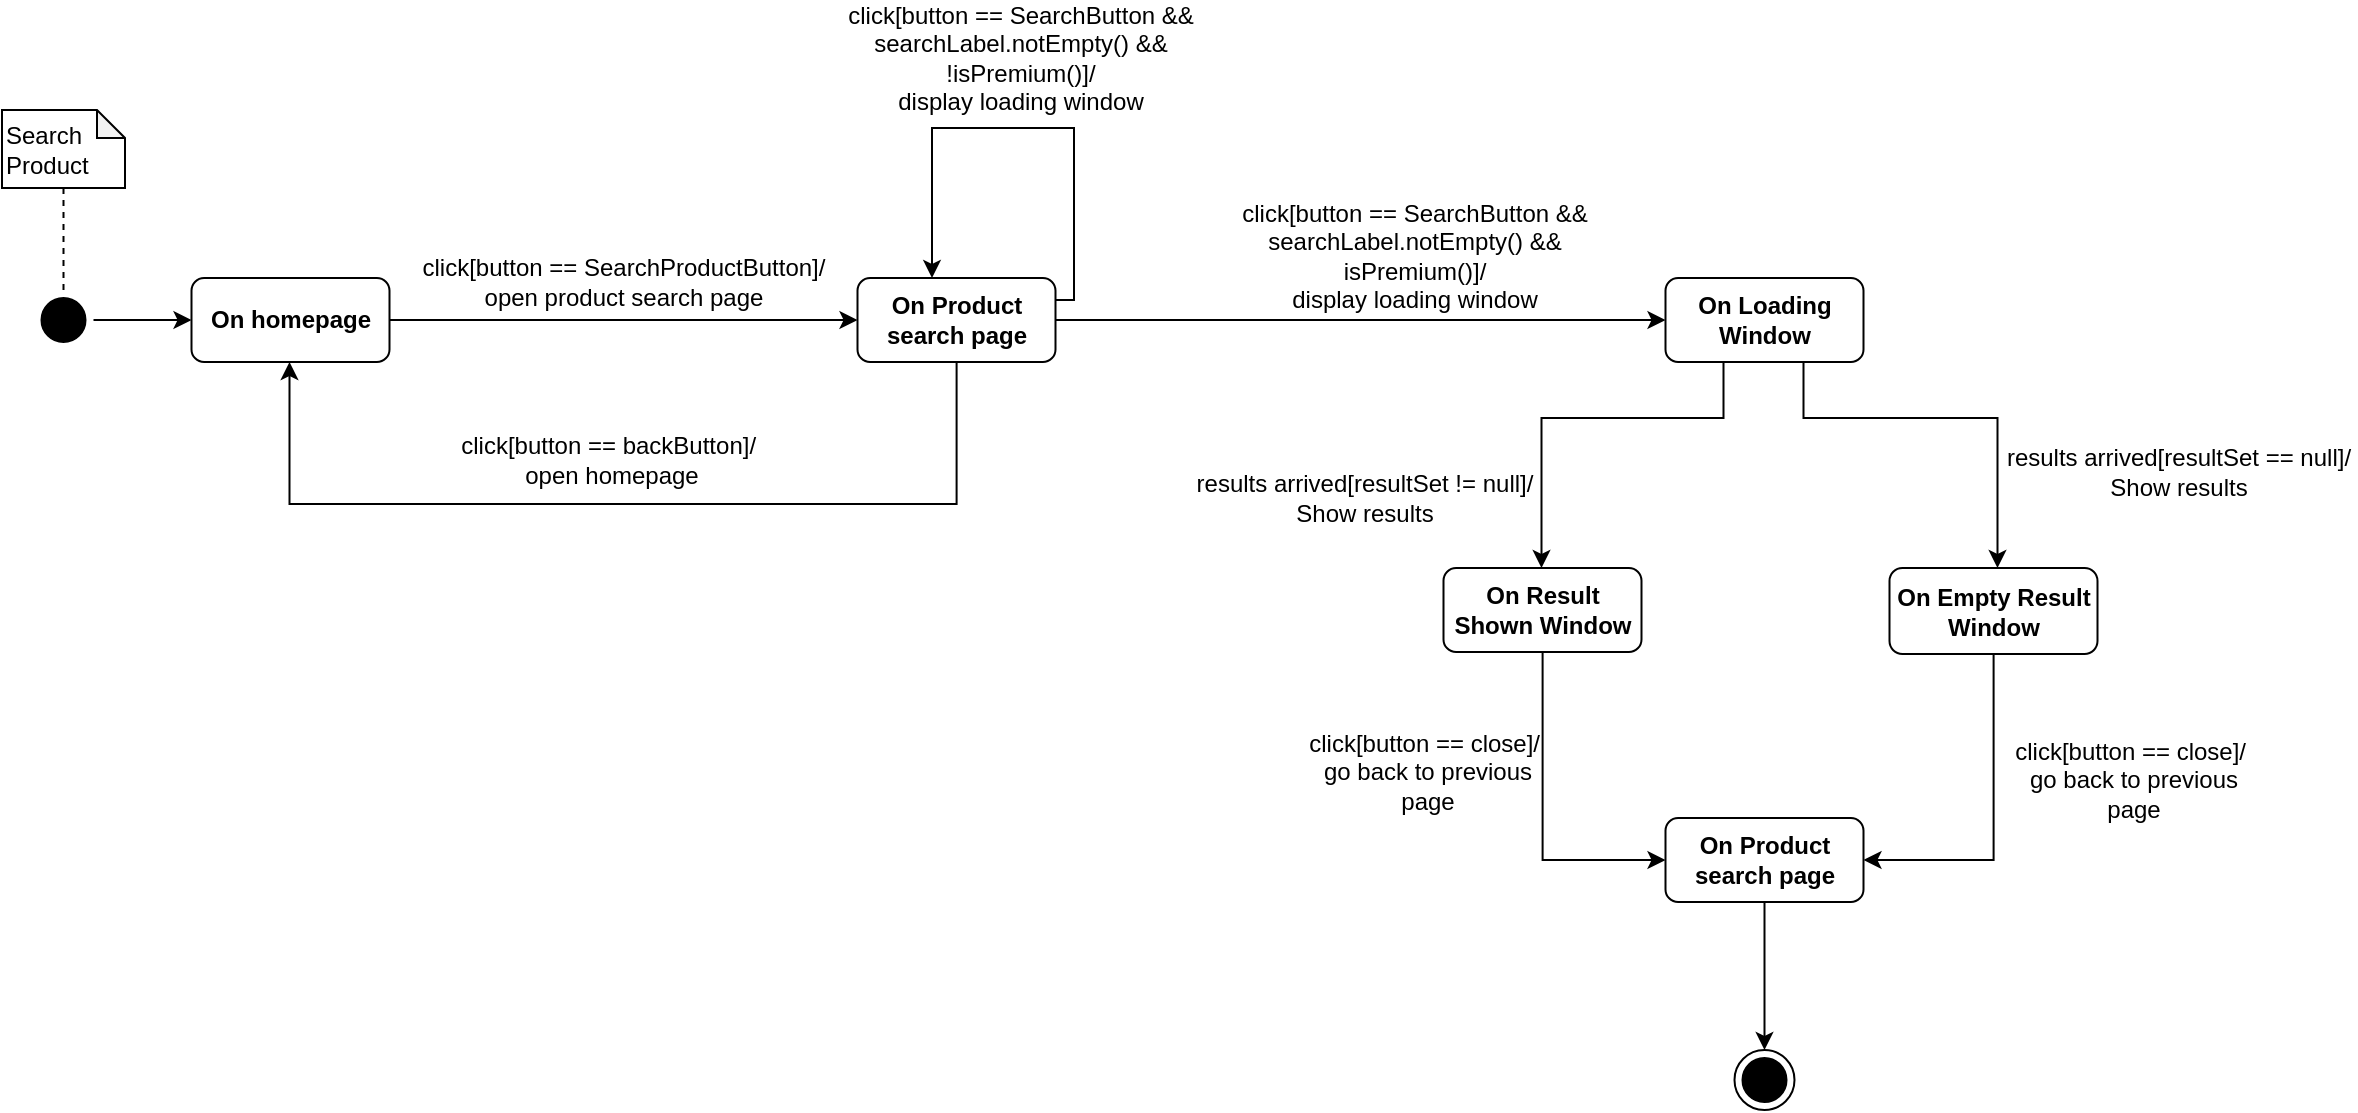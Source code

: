 <mxfile version="20.8.20" type="device"><diagram name="Pagina-1" id="lBtcGBazkxbm63fVZbkj"><mxGraphModel dx="1434" dy="707" grid="0" gridSize="10" guides="1" tooltips="1" connect="1" arrows="1" fold="1" page="1" pageScale="1" pageWidth="827" pageHeight="1169" math="0" shadow="0"><root><mxCell id="0"/><mxCell id="1" parent="0"/><mxCell id="c6idlu7pWYufMHIpuCzI-6" style="edgeStyle=orthogonalEdgeStyle;rounded=0;orthogonalLoop=1;jettySize=auto;html=1;strokeColor=#000000;endArrow=classic;endFill=1;" parent="1" source="c6idlu7pWYufMHIpuCzI-1" target="c6idlu7pWYufMHIpuCzI-5" edge="1"><mxGeometry relative="1" as="geometry"/></mxCell><mxCell id="c6idlu7pWYufMHIpuCzI-1" value="" style="ellipse;html=1;shape=startState;fillColor=#000000;strokeColor=#000000;" parent="1" vertex="1"><mxGeometry x="122.75" y="265" width="30" height="30" as="geometry"/></mxCell><mxCell id="c6idlu7pWYufMHIpuCzI-4" style="edgeStyle=orthogonalEdgeStyle;rounded=0;orthogonalLoop=1;jettySize=auto;html=1;strokeColor=#000000;endArrow=none;endFill=0;dashed=1;" parent="1" source="c6idlu7pWYufMHIpuCzI-3" target="c6idlu7pWYufMHIpuCzI-1" edge="1"><mxGeometry relative="1" as="geometry"/></mxCell><mxCell id="c6idlu7pWYufMHIpuCzI-3" value="Search&lt;br&gt;Product" style="shape=note;whiteSpace=wrap;html=1;backgroundOutline=1;darkOpacity=0.05;strokeColor=#000000;size=14;align=left;" parent="1" vertex="1"><mxGeometry x="107" y="175" width="61.5" height="39" as="geometry"/></mxCell><mxCell id="c6idlu7pWYufMHIpuCzI-8" style="edgeStyle=orthogonalEdgeStyle;rounded=0;orthogonalLoop=1;jettySize=auto;html=1;strokeColor=#000000;endArrow=classic;endFill=1;" parent="1" source="c6idlu7pWYufMHIpuCzI-5" target="c6idlu7pWYufMHIpuCzI-7" edge="1"><mxGeometry relative="1" as="geometry"/></mxCell><mxCell id="c6idlu7pWYufMHIpuCzI-5" value="&lt;b&gt;On homepage&lt;/b&gt;" style="rounded=1;whiteSpace=wrap;html=1;strokeColor=#000000;" parent="1" vertex="1"><mxGeometry x="201.75" y="259" width="99" height="42" as="geometry"/></mxCell><mxCell id="c6idlu7pWYufMHIpuCzI-11" style="edgeStyle=orthogonalEdgeStyle;rounded=0;orthogonalLoop=1;jettySize=auto;html=1;strokeColor=#000000;endArrow=classic;endFill=1;" parent="1" source="c6idlu7pWYufMHIpuCzI-7" target="c6idlu7pWYufMHIpuCzI-10" edge="1"><mxGeometry relative="1" as="geometry"/></mxCell><mxCell id="c6idlu7pWYufMHIpuCzI-26" style="edgeStyle=orthogonalEdgeStyle;rounded=0;orthogonalLoop=1;jettySize=auto;html=1;strokeColor=#000000;endArrow=classic;endFill=1;" parent="1" source="c6idlu7pWYufMHIpuCzI-7" target="c6idlu7pWYufMHIpuCzI-5" edge="1"><mxGeometry relative="1" as="geometry"><Array as="points"><mxPoint x="584.75" y="372"/><mxPoint x="250.75" y="372"/></Array></mxGeometry></mxCell><mxCell id="c6idlu7pWYufMHIpuCzI-29" style="edgeStyle=orthogonalEdgeStyle;rounded=0;orthogonalLoop=1;jettySize=auto;html=1;strokeColor=#000000;endArrow=classic;endFill=1;" parent="1" source="c6idlu7pWYufMHIpuCzI-7" target="c6idlu7pWYufMHIpuCzI-7" edge="1"><mxGeometry relative="1" as="geometry"><mxPoint x="549.444" y="101.111" as="targetPoint"/><Array as="points"><mxPoint x="643" y="270"/><mxPoint x="643" y="184"/><mxPoint x="572" y="184"/></Array></mxGeometry></mxCell><mxCell id="c6idlu7pWYufMHIpuCzI-7" value="&lt;b&gt;On Product search page&lt;/b&gt;" style="rounded=1;whiteSpace=wrap;html=1;strokeColor=#000000;" parent="1" vertex="1"><mxGeometry x="534.75" y="259" width="99" height="42" as="geometry"/></mxCell><mxCell id="c6idlu7pWYufMHIpuCzI-9" value="click[button == SearchProductButton]/&lt;br&gt;open product search page" style="text;html=1;strokeColor=none;fillColor=none;align=center;verticalAlign=middle;whiteSpace=wrap;rounded=0;" parent="1" vertex="1"><mxGeometry x="311.75" y="246" width="212" height="30" as="geometry"/></mxCell><mxCell id="c6idlu7pWYufMHIpuCzI-14" style="edgeStyle=orthogonalEdgeStyle;rounded=0;orthogonalLoop=1;jettySize=auto;html=1;strokeColor=#000000;endArrow=classic;endFill=1;" parent="1" source="c6idlu7pWYufMHIpuCzI-10" target="c6idlu7pWYufMHIpuCzI-13" edge="1"><mxGeometry relative="1" as="geometry"><Array as="points"><mxPoint x="967.75" y="329"/><mxPoint x="876.75" y="329"/></Array></mxGeometry></mxCell><mxCell id="c6idlu7pWYufMHIpuCzI-17" style="edgeStyle=orthogonalEdgeStyle;rounded=0;orthogonalLoop=1;jettySize=auto;html=1;strokeColor=#000000;endArrow=classic;endFill=1;" parent="1" source="c6idlu7pWYufMHIpuCzI-10" target="c6idlu7pWYufMHIpuCzI-16" edge="1"><mxGeometry relative="1" as="geometry"><Array as="points"><mxPoint x="1007.75" y="329"/><mxPoint x="1104.75" y="329"/></Array></mxGeometry></mxCell><mxCell id="c6idlu7pWYufMHIpuCzI-10" value="&lt;b&gt;On Loading Window&lt;/b&gt;" style="rounded=1;whiteSpace=wrap;html=1;strokeColor=#000000;" parent="1" vertex="1"><mxGeometry x="938.75" y="259" width="99" height="42" as="geometry"/></mxCell><mxCell id="c6idlu7pWYufMHIpuCzI-12" value="click[button == SearchButton &amp;amp;&amp;amp; searchLabel.notEmpty() &amp;amp;&amp;amp;&lt;br&gt;!isPremium()]/&lt;br&gt;display loading window" style="text;html=1;strokeColor=none;fillColor=none;align=center;verticalAlign=middle;whiteSpace=wrap;rounded=0;" parent="1" vertex="1"><mxGeometry x="523.75" y="134" width="185" height="30" as="geometry"/></mxCell><mxCell id="c6idlu7pWYufMHIpuCzI-20" style="edgeStyle=orthogonalEdgeStyle;rounded=0;orthogonalLoop=1;jettySize=auto;html=1;strokeColor=#000000;endArrow=classic;endFill=1;" parent="1" source="c6idlu7pWYufMHIpuCzI-13" target="c6idlu7pWYufMHIpuCzI-19" edge="1"><mxGeometry relative="1" as="geometry"><Array as="points"><mxPoint x="876.75" y="550"/></Array></mxGeometry></mxCell><mxCell id="c6idlu7pWYufMHIpuCzI-13" value="&lt;b&gt;On Result Shown Window&lt;/b&gt;" style="rounded=1;whiteSpace=wrap;html=1;strokeColor=#000000;" parent="1" vertex="1"><mxGeometry x="827.75" y="404" width="99" height="42" as="geometry"/></mxCell><mxCell id="c6idlu7pWYufMHIpuCzI-15" value="results arrived[resultSet != null]/ Show results" style="text;html=1;strokeColor=none;fillColor=none;align=center;verticalAlign=middle;whiteSpace=wrap;rounded=0;" parent="1" vertex="1"><mxGeometry x="699.75" y="354" width="177" height="30" as="geometry"/></mxCell><mxCell id="c6idlu7pWYufMHIpuCzI-22" style="edgeStyle=orthogonalEdgeStyle;rounded=0;orthogonalLoop=1;jettySize=auto;html=1;strokeColor=#000000;endArrow=classic;endFill=1;" parent="1" source="c6idlu7pWYufMHIpuCzI-16" target="c6idlu7pWYufMHIpuCzI-19" edge="1"><mxGeometry relative="1" as="geometry"><Array as="points"><mxPoint x="1102.75" y="550"/></Array></mxGeometry></mxCell><mxCell id="c6idlu7pWYufMHIpuCzI-16" value="&lt;b&gt;On Empty Result Window&lt;/b&gt;" style="rounded=1;whiteSpace=wrap;html=1;strokeColor=#000000;" parent="1" vertex="1"><mxGeometry x="1050.75" y="404" width="104" height="43" as="geometry"/></mxCell><mxCell id="c6idlu7pWYufMHIpuCzI-18" value="results arrived[resultSet == null]/ Show results" style="text;html=1;strokeColor=none;fillColor=none;align=center;verticalAlign=middle;whiteSpace=wrap;rounded=0;" parent="1" vertex="1"><mxGeometry x="1106.75" y="341" width="177" height="30" as="geometry"/></mxCell><mxCell id="c6idlu7pWYufMHIpuCzI-25" style="edgeStyle=orthogonalEdgeStyle;rounded=0;orthogonalLoop=1;jettySize=auto;html=1;strokeColor=#000000;endArrow=classic;endFill=1;" parent="1" source="c6idlu7pWYufMHIpuCzI-19" target="c6idlu7pWYufMHIpuCzI-24" edge="1"><mxGeometry relative="1" as="geometry"/></mxCell><mxCell id="c6idlu7pWYufMHIpuCzI-19" value="&lt;b&gt;On Product search page&lt;/b&gt;" style="rounded=1;whiteSpace=wrap;html=1;strokeColor=#000000;" parent="1" vertex="1"><mxGeometry x="938.75" y="529" width="99" height="42" as="geometry"/></mxCell><mxCell id="c6idlu7pWYufMHIpuCzI-21" value="click[button == close]/&amp;nbsp;&lt;br&gt;go back to previous page" style="text;html=1;strokeColor=none;fillColor=none;align=center;verticalAlign=middle;whiteSpace=wrap;rounded=0;" parent="1" vertex="1"><mxGeometry x="753.75" y="479" width="132" height="53" as="geometry"/></mxCell><mxCell id="c6idlu7pWYufMHIpuCzI-23" value="click[button == close]/&amp;nbsp;&lt;br&gt;go back to previous page" style="text;html=1;strokeColor=none;fillColor=none;align=center;verticalAlign=middle;whiteSpace=wrap;rounded=0;" parent="1" vertex="1"><mxGeometry x="1106.75" y="483" width="132" height="53" as="geometry"/></mxCell><mxCell id="c6idlu7pWYufMHIpuCzI-24" value="" style="ellipse;html=1;shape=endState;fillColor=#000000;strokeColor=#000000;" parent="1" vertex="1"><mxGeometry x="973.25" y="645" width="30" height="30" as="geometry"/></mxCell><mxCell id="c6idlu7pWYufMHIpuCzI-27" value="click[button == backButton]/&amp;nbsp;&lt;br&gt;open homepage" style="text;html=1;strokeColor=none;fillColor=none;align=center;verticalAlign=middle;whiteSpace=wrap;rounded=0;" parent="1" vertex="1"><mxGeometry x="329.75" y="328" width="164" height="43" as="geometry"/></mxCell><mxCell id="c6idlu7pWYufMHIpuCzI-30" value="click[button == SearchButton &amp;amp;&amp;amp; searchLabel.notEmpty() &amp;amp;&amp;amp;&lt;br&gt;isPremium()]/&lt;br&gt;display loading window" style="text;html=1;strokeColor=none;fillColor=none;align=center;verticalAlign=middle;whiteSpace=wrap;rounded=0;" parent="1" vertex="1"><mxGeometry x="721" y="233" width="185" height="30" as="geometry"/></mxCell></root></mxGraphModel></diagram></mxfile>